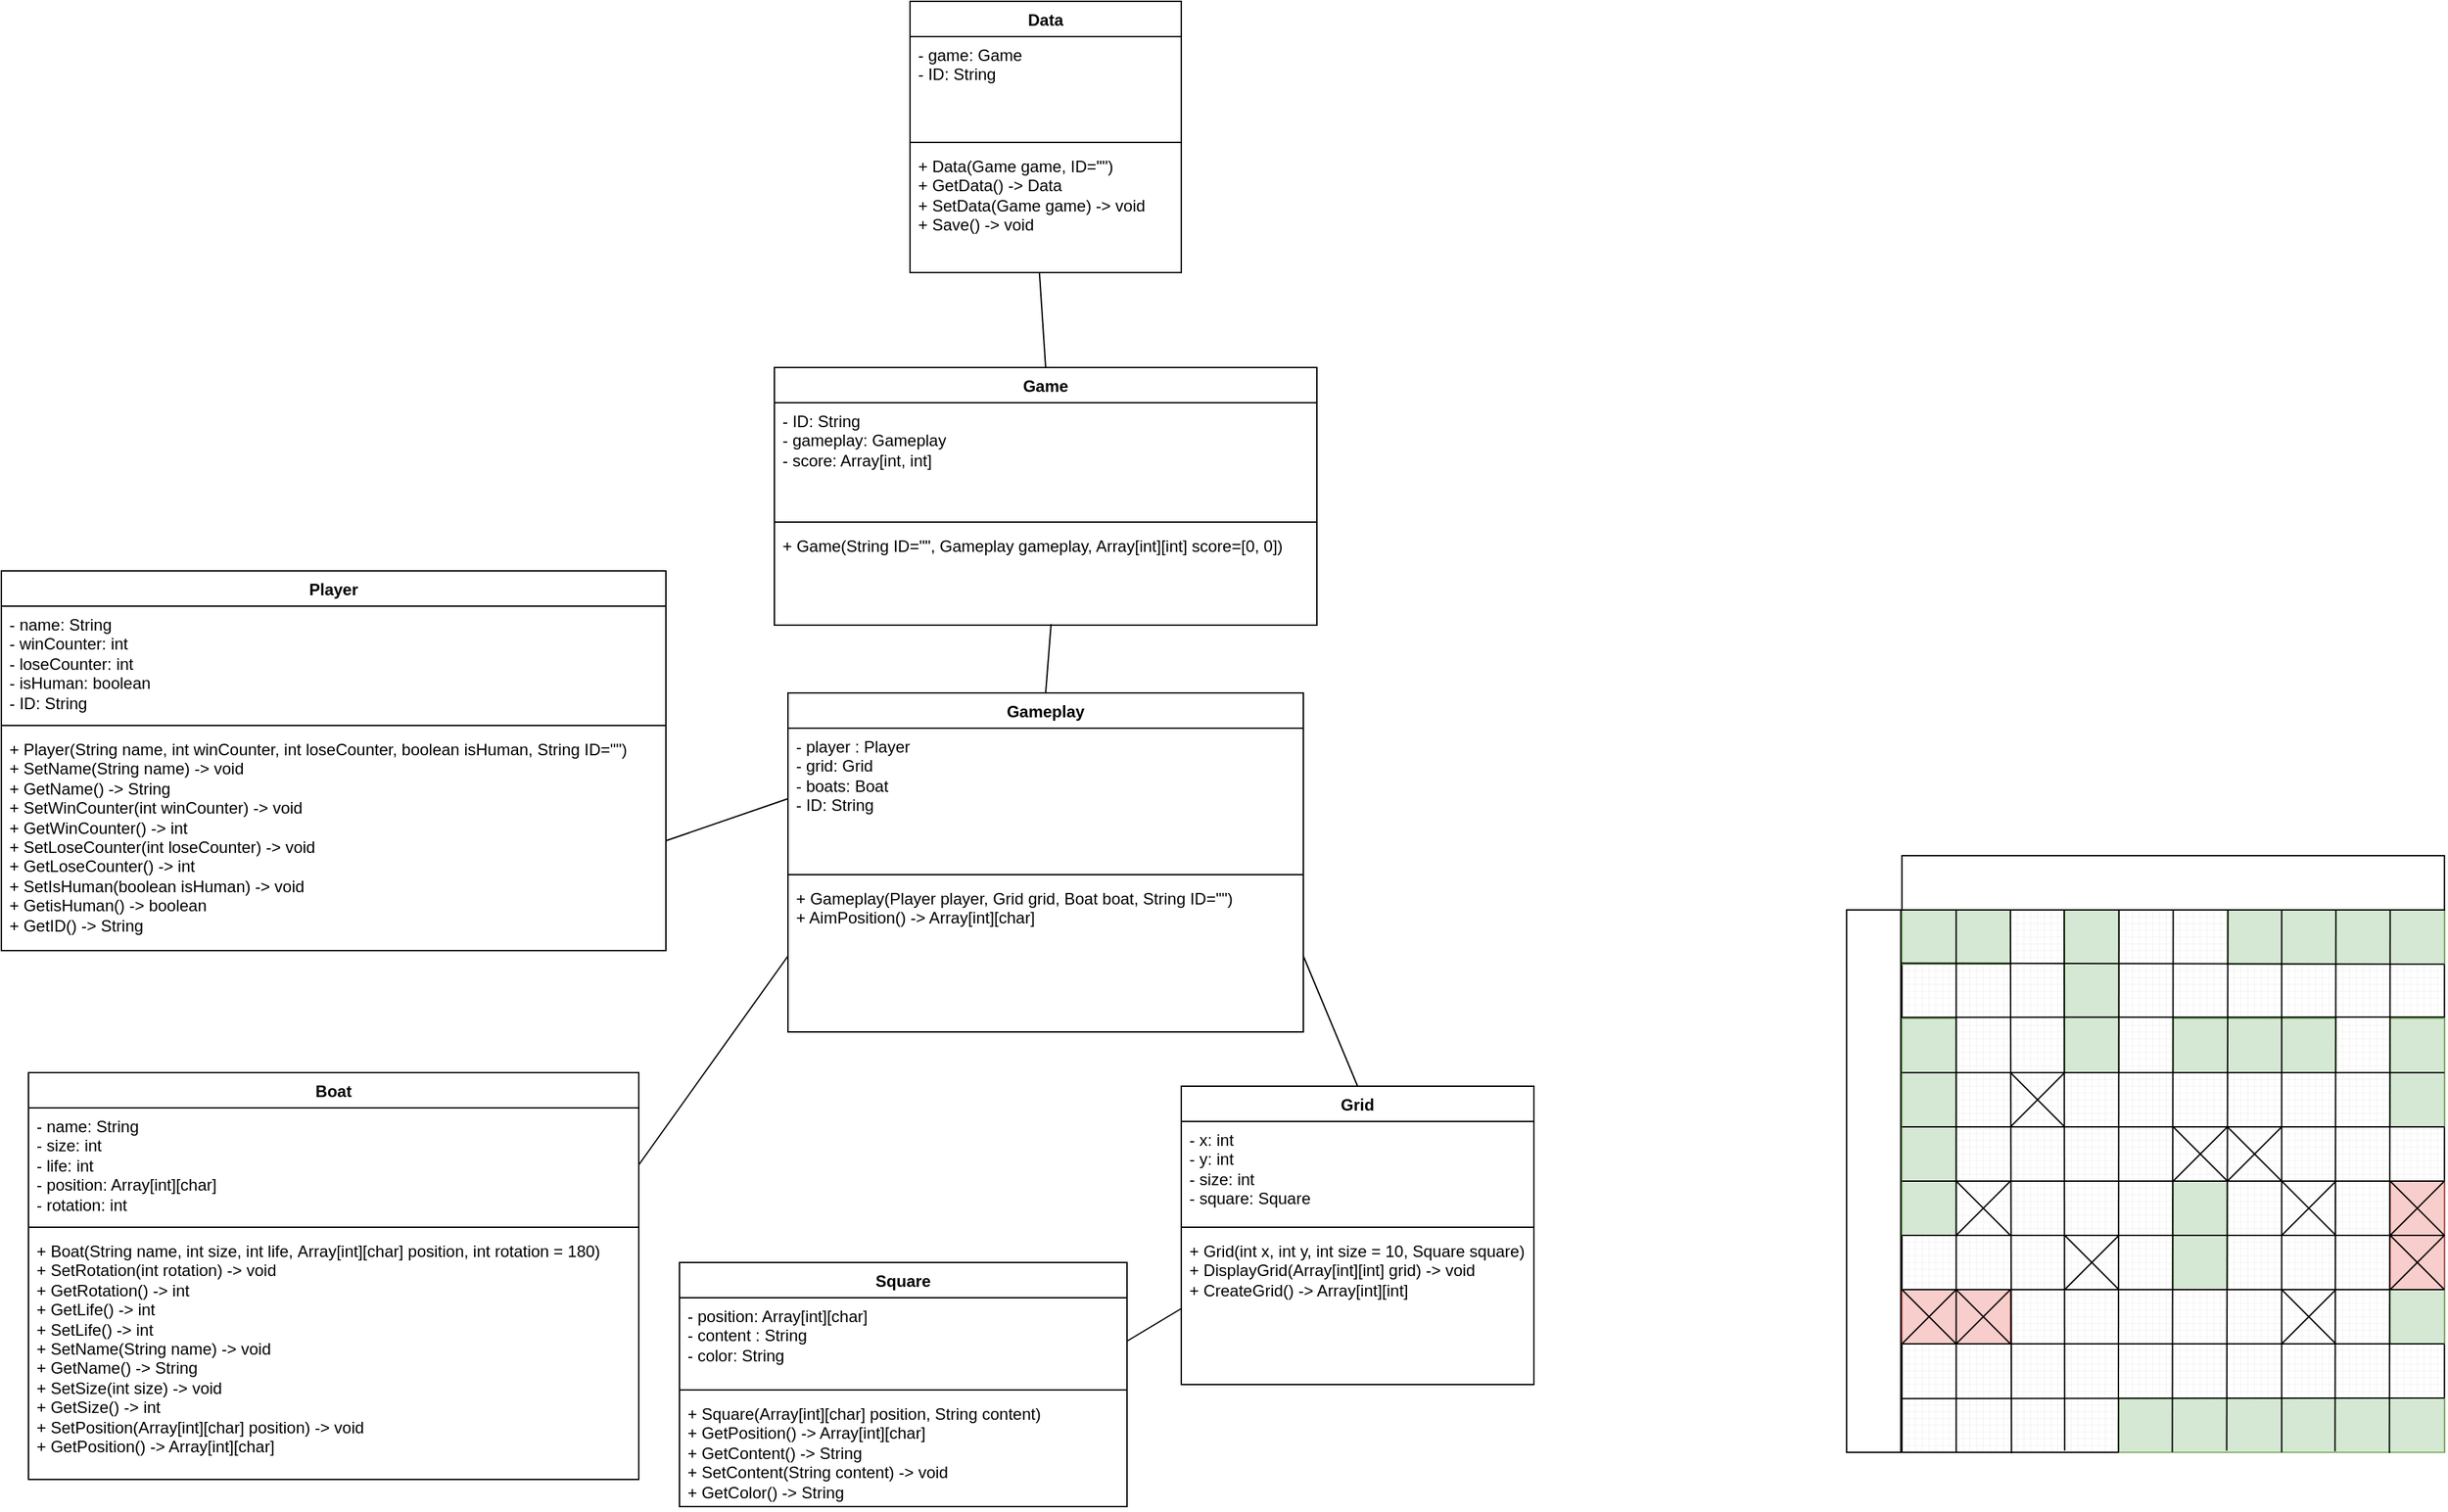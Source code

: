 <mxfile version="24.7.17">
  <diagram name="Page-1" id="E-_1kmAYffygIFAVUWn8">
    <mxGraphModel dx="2776" dy="1930" grid="1" gridSize="10" guides="1" tooltips="1" connect="1" arrows="1" fold="1" page="1" pageScale="1" pageWidth="827" pageHeight="1169" math="0" shadow="0">
      <root>
        <mxCell id="0" />
        <mxCell id="1" parent="0" />
        <mxCell id="o-7l8mMZjJyNIivP5UZl-17" value="" style="verticalLabelPosition=bottom;verticalAlign=top;html=1;shape=mxgraph.basic.patternFillRect;fillStyle=grid;step=5;fillStrokeWidth=0.2;fillStrokeColor=#dddddd;" parent="1" vertex="1">
          <mxGeometry x="531.36" y="-60.0" width="400" height="400" as="geometry" />
        </mxCell>
        <mxCell id="o-7l8mMZjJyNIivP5UZl-6" value="" style="rounded=0;whiteSpace=wrap;html=1;fillColor=#d5e8d4;strokeColor=#82b366;" parent="1" vertex="1">
          <mxGeometry x="771.36" y="-60.0" width="160" height="40" as="geometry" />
        </mxCell>
        <mxCell id="o-7l8mMZjJyNIivP5UZl-7" value="" style="rounded=0;whiteSpace=wrap;html=1;fillColor=#f8cecc;strokeColor=#b85450;" parent="1" vertex="1">
          <mxGeometry x="531.36" y="220.0" width="80" height="40" as="geometry" />
        </mxCell>
        <mxCell id="o-7l8mMZjJyNIivP5UZl-8" value="" style="rounded=0;whiteSpace=wrap;html=1;fillColor=#d5e8d4;strokeColor=#82b366;" parent="1" vertex="1">
          <mxGeometry x="531.36" y="20" width="40" height="160" as="geometry" />
        </mxCell>
        <mxCell id="o-7l8mMZjJyNIivP5UZl-9" value="" style="rounded=0;whiteSpace=wrap;html=1;fillColor=#d5e8d4;strokeColor=#82b366;" parent="1" vertex="1">
          <mxGeometry x="531.36" y="-60.0" width="80" height="40" as="geometry" />
        </mxCell>
        <mxCell id="o-7l8mMZjJyNIivP5UZl-10" value="" style="rounded=0;whiteSpace=wrap;html=1;fillColor=#d5e8d4;strokeColor=#82b366;" parent="1" vertex="1">
          <mxGeometry x="651.36" y="-60.0" width="40" height="120" as="geometry" />
        </mxCell>
        <mxCell id="o-7l8mMZjJyNIivP5UZl-11" value="" style="rounded=0;whiteSpace=wrap;html=1;fillColor=#d5e8d4;strokeColor=#82b366;" parent="1" vertex="1">
          <mxGeometry x="731.36" y="20" width="120" height="40" as="geometry" />
        </mxCell>
        <mxCell id="o-7l8mMZjJyNIivP5UZl-12" value="" style="rounded=0;whiteSpace=wrap;html=1;fillColor=#d5e8d4;strokeColor=#82b366;" parent="1" vertex="1">
          <mxGeometry x="891.36" y="20" width="40" height="80" as="geometry" />
        </mxCell>
        <mxCell id="o-7l8mMZjJyNIivP5UZl-13" value="" style="rounded=0;whiteSpace=wrap;html=1;fillColor=#f8cecc;strokeColor=#b85450;" parent="1" vertex="1">
          <mxGeometry x="891.36" y="140" width="40" height="80" as="geometry" />
        </mxCell>
        <mxCell id="o-7l8mMZjJyNIivP5UZl-14" value="" style="rounded=0;whiteSpace=wrap;html=1;fillColor=#d5e8d4;strokeColor=#82b366;" parent="1" vertex="1">
          <mxGeometry x="691.36" y="300" width="240" height="40" as="geometry" />
        </mxCell>
        <mxCell id="o-7l8mMZjJyNIivP5UZl-15" value="" style="rounded=0;whiteSpace=wrap;html=1;fillColor=#d5e8d4;strokeColor=#82b366;" parent="1" vertex="1">
          <mxGeometry x="731.36" y="140" width="40" height="80" as="geometry" />
        </mxCell>
        <mxCell id="o-7l8mMZjJyNIivP5UZl-16" value="" style="rounded=0;whiteSpace=wrap;html=1;fillColor=#d5e8d4;strokeColor=#82b366;" parent="1" vertex="1">
          <mxGeometry x="891.36" y="220.0" width="40" height="40" as="geometry" />
        </mxCell>
        <mxCell id="o-7l8mMZjJyNIivP5UZl-18" value="" style="endArrow=none;html=1;rounded=0;entryX=1;entryY=1;entryDx=0;entryDy=0;exitX=-0.014;exitY=0.098;exitDx=0;exitDy=0;exitPerimeter=0;" parent="1" source="o-7l8mMZjJyNIivP5UZl-62" target="o-7l8mMZjJyNIivP5UZl-6" edge="1">
          <mxGeometry width="50" height="50" relative="1" as="geometry">
            <mxPoint x="831.36" y="240.0" as="sourcePoint" />
            <mxPoint x="881.36" y="190.0" as="targetPoint" />
          </mxGeometry>
        </mxCell>
        <mxCell id="o-7l8mMZjJyNIivP5UZl-19" value="" style="endArrow=none;html=1;rounded=0;exitX=0;exitY=0.198;exitDx=0;exitDy=0;exitPerimeter=0;" parent="1" source="o-7l8mMZjJyNIivP5UZl-17" edge="1">
          <mxGeometry width="50" height="50" relative="1" as="geometry">
            <mxPoint x="541.36" y="-10.0" as="sourcePoint" />
            <mxPoint x="931.36" y="19" as="targetPoint" />
          </mxGeometry>
        </mxCell>
        <mxCell id="o-7l8mMZjJyNIivP5UZl-21" value="" style="endArrow=none;html=1;rounded=0;entryX=1;entryY=0.5;entryDx=0;entryDy=0;exitX=0;exitY=0.25;exitDx=0;exitDy=0;" parent="1" source="o-7l8mMZjJyNIivP5UZl-8" target="o-7l8mMZjJyNIivP5UZl-12" edge="1">
          <mxGeometry width="50" height="50" relative="1" as="geometry">
            <mxPoint x="551.36" as="sourcePoint" />
            <mxPoint x="951.36" as="targetPoint" />
          </mxGeometry>
        </mxCell>
        <mxCell id="o-7l8mMZjJyNIivP5UZl-22" value="" style="endArrow=none;html=1;rounded=0;entryX=1;entryY=1;entryDx=0;entryDy=0;exitX=0;exitY=0.5;exitDx=0;exitDy=0;" parent="1" source="o-7l8mMZjJyNIivP5UZl-8" target="o-7l8mMZjJyNIivP5UZl-12" edge="1">
          <mxGeometry width="50" height="50" relative="1" as="geometry">
            <mxPoint x="541.36" y="70" as="sourcePoint" />
            <mxPoint x="941.36" y="70" as="targetPoint" />
          </mxGeometry>
        </mxCell>
        <mxCell id="o-7l8mMZjJyNIivP5UZl-23" value="" style="endArrow=none;html=1;rounded=0;entryX=1;entryY=0.5;entryDx=0;entryDy=0;exitX=0;exitY=0.75;exitDx=0;exitDy=0;entryPerimeter=0;" parent="1" source="o-7l8mMZjJyNIivP5UZl-8" target="o-7l8mMZjJyNIivP5UZl-17" edge="1">
          <mxGeometry width="50" height="50" relative="1" as="geometry">
            <mxPoint x="541.36" y="110" as="sourcePoint" />
            <mxPoint x="941.36" y="110" as="targetPoint" />
          </mxGeometry>
        </mxCell>
        <mxCell id="o-7l8mMZjJyNIivP5UZl-24" value="" style="endArrow=none;html=1;rounded=0;entryX=1;entryY=0.5;entryDx=0;entryDy=0;exitX=0;exitY=1;exitDx=0;exitDy=0;" parent="1" source="o-7l8mMZjJyNIivP5UZl-8" target="o-7l8mMZjJyNIivP5UZl-13" edge="1">
          <mxGeometry width="50" height="50" relative="1" as="geometry">
            <mxPoint x="541.36" y="150" as="sourcePoint" />
            <mxPoint x="941.36" y="150" as="targetPoint" />
          </mxGeometry>
        </mxCell>
        <mxCell id="o-7l8mMZjJyNIivP5UZl-25" value="" style="endArrow=none;html=1;rounded=0;entryX=1;entryY=0;entryDx=0;entryDy=0;exitX=0;exitY=0;exitDx=0;exitDy=0;" parent="1" source="o-7l8mMZjJyNIivP5UZl-7" target="o-7l8mMZjJyNIivP5UZl-16" edge="1">
          <mxGeometry width="50" height="50" relative="1" as="geometry">
            <mxPoint x="541.36" y="190.0" as="sourcePoint" />
            <mxPoint x="941.36" y="190.0" as="targetPoint" />
          </mxGeometry>
        </mxCell>
        <mxCell id="o-7l8mMZjJyNIivP5UZl-26" value="" style="endArrow=none;html=1;rounded=0;entryX=1;entryY=1;entryDx=0;entryDy=0;exitX=0;exitY=1;exitDx=0;exitDy=0;" parent="1" source="o-7l8mMZjJyNIivP5UZl-7" target="o-7l8mMZjJyNIivP5UZl-16" edge="1">
          <mxGeometry width="50" height="50" relative="1" as="geometry">
            <mxPoint x="541.36" y="230.0" as="sourcePoint" />
            <mxPoint x="941.36" y="230.0" as="targetPoint" />
          </mxGeometry>
        </mxCell>
        <mxCell id="o-7l8mMZjJyNIivP5UZl-27" value="" style="endArrow=none;html=1;rounded=0;entryX=1;entryY=0;entryDx=0;entryDy=0;exitX=-0.002;exitY=0.901;exitDx=0;exitDy=0;exitPerimeter=0;" parent="1" source="o-7l8mMZjJyNIivP5UZl-17" target="o-7l8mMZjJyNIivP5UZl-14" edge="1">
          <mxGeometry width="50" height="50" relative="1" as="geometry">
            <mxPoint x="541.36" y="270" as="sourcePoint" />
            <mxPoint x="941.36" y="270" as="targetPoint" />
          </mxGeometry>
        </mxCell>
        <mxCell id="o-7l8mMZjJyNIivP5UZl-28" value="" style="endArrow=none;html=1;rounded=0;entryX=0.5;entryY=0;entryDx=0;entryDy=0;" parent="1" target="o-7l8mMZjJyNIivP5UZl-9" edge="1">
          <mxGeometry width="50" height="50" relative="1" as="geometry">
            <mxPoint x="571.36" y="340" as="sourcePoint" />
            <mxPoint x="941.36" y="310" as="targetPoint" />
            <Array as="points">
              <mxPoint x="571.36" y="150" />
            </Array>
          </mxGeometry>
        </mxCell>
        <mxCell id="o-7l8mMZjJyNIivP5UZl-29" value="" style="endArrow=none;html=1;rounded=0;entryX=1;entryY=0;entryDx=0;entryDy=0;exitX=0.202;exitY=1.002;exitDx=0;exitDy=0;exitPerimeter=0;" parent="1" source="o-7l8mMZjJyNIivP5UZl-17" target="o-7l8mMZjJyNIivP5UZl-9" edge="1">
          <mxGeometry width="50" height="50" relative="1" as="geometry">
            <mxPoint x="581.36" y="350" as="sourcePoint" />
            <mxPoint x="581.36" y="-50.0" as="targetPoint" />
          </mxGeometry>
        </mxCell>
        <mxCell id="o-7l8mMZjJyNIivP5UZl-30" value="" style="endArrow=none;html=1;rounded=0;entryX=0.299;entryY=-0.002;entryDx=0;entryDy=0;entryPerimeter=0;exitX=0.3;exitY=0.997;exitDx=0;exitDy=0;exitPerimeter=0;" parent="1" source="o-7l8mMZjJyNIivP5UZl-17" target="o-7l8mMZjJyNIivP5UZl-17" edge="1">
          <mxGeometry width="50" height="50" relative="1" as="geometry">
            <mxPoint x="591.36" y="360" as="sourcePoint" />
            <mxPoint x="591.36" y="-40.0" as="targetPoint" />
          </mxGeometry>
        </mxCell>
        <mxCell id="o-7l8mMZjJyNIivP5UZl-31" value="" style="endArrow=none;html=1;rounded=0;entryX=1;entryY=0;entryDx=0;entryDy=0;exitX=0.399;exitY=1.001;exitDx=0;exitDy=0;exitPerimeter=0;" parent="1" source="o-7l8mMZjJyNIivP5UZl-17" target="o-7l8mMZjJyNIivP5UZl-10" edge="1">
          <mxGeometry width="50" height="50" relative="1" as="geometry">
            <mxPoint x="661.36" y="349" as="sourcePoint" />
            <mxPoint x="661.36" y="-51.0" as="targetPoint" />
          </mxGeometry>
        </mxCell>
        <mxCell id="o-7l8mMZjJyNIivP5UZl-32" value="" style="endArrow=none;html=1;rounded=0;entryX=0.5;entryY=0;entryDx=0;entryDy=0;exitX=0.164;exitY=0.996;exitDx=0;exitDy=0;exitPerimeter=0;entryPerimeter=0;" parent="1" source="o-7l8mMZjJyNIivP5UZl-14" target="o-7l8mMZjJyNIivP5UZl-17" edge="1">
          <mxGeometry width="50" height="50" relative="1" as="geometry">
            <mxPoint x="701.36" y="350" as="sourcePoint" />
            <mxPoint x="701.36" y="-50.0" as="targetPoint" />
          </mxGeometry>
        </mxCell>
        <mxCell id="o-7l8mMZjJyNIivP5UZl-33" value="" style="endArrow=none;html=1;rounded=0;entryX=0.601;entryY=-0.006;entryDx=0;entryDy=0;exitX=0.331;exitY=0.968;exitDx=0;exitDy=0;exitPerimeter=0;entryPerimeter=0;" parent="1" source="o-7l8mMZjJyNIivP5UZl-14" target="o-7l8mMZjJyNIivP5UZl-17" edge="1">
          <mxGeometry width="50" height="50" relative="1" as="geometry">
            <mxPoint x="740.36" y="350" as="sourcePoint" />
            <mxPoint x="741.36" y="-50.0" as="targetPoint" />
          </mxGeometry>
        </mxCell>
        <mxCell id="o-7l8mMZjJyNIivP5UZl-34" value="" style="endArrow=none;html=1;rounded=0;entryX=0.25;entryY=0;entryDx=0;entryDy=0;exitX=0.5;exitY=1;exitDx=0;exitDy=0;" parent="1" source="o-7l8mMZjJyNIivP5UZl-14" target="o-7l8mMZjJyNIivP5UZl-6" edge="1">
          <mxGeometry width="50" height="50" relative="1" as="geometry">
            <mxPoint x="780.36" y="349" as="sourcePoint" />
            <mxPoint x="781.36" y="-52.0" as="targetPoint" />
          </mxGeometry>
        </mxCell>
        <mxCell id="o-7l8mMZjJyNIivP5UZl-35" value="" style="endArrow=none;html=1;rounded=0;entryX=0.5;entryY=0;entryDx=0;entryDy=0;exitX=0.664;exitY=0.982;exitDx=0;exitDy=0;exitPerimeter=0;" parent="1" source="o-7l8mMZjJyNIivP5UZl-14" target="o-7l8mMZjJyNIivP5UZl-6" edge="1">
          <mxGeometry width="50" height="50" relative="1" as="geometry">
            <mxPoint x="821.36" y="350" as="sourcePoint" />
            <mxPoint x="821.36" y="-50.0" as="targetPoint" />
          </mxGeometry>
        </mxCell>
        <mxCell id="o-7l8mMZjJyNIivP5UZl-36" value="" style="endArrow=none;html=1;rounded=0;entryX=0.75;entryY=0;entryDx=0;entryDy=0;exitX=0.831;exitY=1.011;exitDx=0;exitDy=0;exitPerimeter=0;" parent="1" source="o-7l8mMZjJyNIivP5UZl-14" target="o-7l8mMZjJyNIivP5UZl-6" edge="1">
          <mxGeometry width="50" height="50" relative="1" as="geometry">
            <mxPoint x="860.36" y="349" as="sourcePoint" />
            <mxPoint x="861.36" y="-50.0" as="targetPoint" />
          </mxGeometry>
        </mxCell>
        <mxCell id="o-7l8mMZjJyNIivP5UZl-37" value="Grid" style="swimlane;fontStyle=1;align=center;verticalAlign=top;childLayout=stackLayout;horizontal=1;startSize=26;horizontalStack=0;resizeParent=1;resizeParentMax=0;resizeLast=0;collapsible=1;marginBottom=0;whiteSpace=wrap;html=1;" parent="1" vertex="1">
          <mxGeometry y="70" width="260" height="220" as="geometry" />
        </mxCell>
        <mxCell id="o-7l8mMZjJyNIivP5UZl-38" value="- x: int&lt;div&gt;- y: int&lt;/div&gt;&lt;div&gt;- size: int&lt;/div&gt;&lt;div&gt;- square: Square&lt;/div&gt;" style="text;strokeColor=none;fillColor=none;align=left;verticalAlign=top;spacingLeft=4;spacingRight=4;overflow=hidden;rotatable=0;points=[[0,0.5],[1,0.5]];portConstraint=eastwest;whiteSpace=wrap;html=1;" parent="o-7l8mMZjJyNIivP5UZl-37" vertex="1">
          <mxGeometry y="26" width="260" height="74" as="geometry" />
        </mxCell>
        <mxCell id="o-7l8mMZjJyNIivP5UZl-39" value="" style="line;strokeWidth=1;fillColor=none;align=left;verticalAlign=middle;spacingTop=-1;spacingLeft=3;spacingRight=3;rotatable=0;labelPosition=right;points=[];portConstraint=eastwest;strokeColor=inherit;" parent="o-7l8mMZjJyNIivP5UZl-37" vertex="1">
          <mxGeometry y="100" width="260" height="8" as="geometry" />
        </mxCell>
        <mxCell id="o-7l8mMZjJyNIivP5UZl-40" value="&lt;div&gt;+ Grid(int x, int y, int size = 10, Square square)&lt;/div&gt;+ DisplayGrid(Array[int][int] grid) -&amp;gt; void&lt;div&gt;+ CreateGrid() -&amp;gt; Array[int][int]&lt;/div&gt;" style="text;strokeColor=none;fillColor=none;align=left;verticalAlign=top;spacingLeft=4;spacingRight=4;overflow=hidden;rotatable=0;points=[[0,0.5],[1,0.5]];portConstraint=eastwest;whiteSpace=wrap;html=1;" parent="o-7l8mMZjJyNIivP5UZl-37" vertex="1">
          <mxGeometry y="108" width="260" height="112" as="geometry" />
        </mxCell>
        <mxCell id="o-7l8mMZjJyNIivP5UZl-41" value="Boat" style="swimlane;fontStyle=1;align=center;verticalAlign=top;childLayout=stackLayout;horizontal=1;startSize=26;horizontalStack=0;resizeParent=1;resizeParentMax=0;resizeLast=0;collapsible=1;marginBottom=0;whiteSpace=wrap;html=1;" parent="1" vertex="1">
          <mxGeometry x="-850" y="60" width="450" height="300" as="geometry" />
        </mxCell>
        <mxCell id="o-7l8mMZjJyNIivP5UZl-42" value="- name: String&lt;div&gt;- size: int&lt;/div&gt;&lt;div&gt;- life: int&lt;/div&gt;&lt;div&gt;- position: Array[int][char]&lt;/div&gt;&lt;div&gt;- rotation: int&lt;/div&gt;" style="text;strokeColor=none;fillColor=none;align=left;verticalAlign=top;spacingLeft=4;spacingRight=4;overflow=hidden;rotatable=0;points=[[0,0.5],[1,0.5]];portConstraint=eastwest;whiteSpace=wrap;html=1;" parent="o-7l8mMZjJyNIivP5UZl-41" vertex="1">
          <mxGeometry y="26" width="450" height="84" as="geometry" />
        </mxCell>
        <mxCell id="o-7l8mMZjJyNIivP5UZl-43" value="" style="line;strokeWidth=1;fillColor=none;align=left;verticalAlign=middle;spacingTop=-1;spacingLeft=3;spacingRight=3;rotatable=0;labelPosition=right;points=[];portConstraint=eastwest;strokeColor=inherit;" parent="o-7l8mMZjJyNIivP5UZl-41" vertex="1">
          <mxGeometry y="110" width="450" height="8" as="geometry" />
        </mxCell>
        <mxCell id="o-7l8mMZjJyNIivP5UZl-44" value="+ Boat(String name, int size, int life,&amp;nbsp;Array[int][char] position, int rotation = 180)&lt;div&gt;+ SetRotation(int rotation) -&amp;gt; void&lt;/div&gt;&lt;div&gt;+ GetRotation() -&amp;gt; int&lt;/div&gt;&lt;div&gt;+ GetLife() -&amp;gt; int&lt;/div&gt;&lt;div&gt;+ SetLife() -&amp;gt; int&lt;/div&gt;&lt;div&gt;+ SetName(String name) -&amp;gt; void&lt;/div&gt;&lt;div&gt;+ GetName() -&amp;gt; String&lt;/div&gt;&lt;div&gt;+ SetSize(int size) -&amp;gt; void&lt;/div&gt;&lt;div&gt;+ GetSize() -&amp;gt; int&lt;/div&gt;&lt;div&gt;+ SetPosition(Array[int][char] position) -&amp;gt; void&lt;/div&gt;&lt;div&gt;+ GetPosition() -&amp;gt; Array[int][char]&lt;/div&gt;" style="text;strokeColor=none;fillColor=none;align=left;verticalAlign=top;spacingLeft=4;spacingRight=4;overflow=hidden;rotatable=0;points=[[0,0.5],[1,0.5]];portConstraint=eastwest;whiteSpace=wrap;html=1;" parent="o-7l8mMZjJyNIivP5UZl-41" vertex="1">
          <mxGeometry y="118" width="450" height="182" as="geometry" />
        </mxCell>
        <mxCell id="o-7l8mMZjJyNIivP5UZl-45" value="Square" style="swimlane;fontStyle=1;align=center;verticalAlign=top;childLayout=stackLayout;horizontal=1;startSize=26;horizontalStack=0;resizeParent=1;resizeParentMax=0;resizeLast=0;collapsible=1;marginBottom=0;whiteSpace=wrap;html=1;" parent="1" vertex="1">
          <mxGeometry x="-370" y="200" width="330" height="180" as="geometry" />
        </mxCell>
        <mxCell id="o-7l8mMZjJyNIivP5UZl-46" value="- position: Array[int][char]&lt;div&gt;- content : String&lt;/div&gt;&lt;div&gt;- color: String&lt;/div&gt;" style="text;strokeColor=none;fillColor=none;align=left;verticalAlign=top;spacingLeft=4;spacingRight=4;overflow=hidden;rotatable=0;points=[[0,0.5],[1,0.5]];portConstraint=eastwest;whiteSpace=wrap;html=1;" parent="o-7l8mMZjJyNIivP5UZl-45" vertex="1">
          <mxGeometry y="26" width="330" height="64" as="geometry" />
        </mxCell>
        <mxCell id="o-7l8mMZjJyNIivP5UZl-47" value="" style="line;strokeWidth=1;fillColor=none;align=left;verticalAlign=middle;spacingTop=-1;spacingLeft=3;spacingRight=3;rotatable=0;labelPosition=right;points=[];portConstraint=eastwest;strokeColor=inherit;" parent="o-7l8mMZjJyNIivP5UZl-45" vertex="1">
          <mxGeometry y="90" width="330" height="8" as="geometry" />
        </mxCell>
        <mxCell id="o-7l8mMZjJyNIivP5UZl-48" value="+ Square(Array[int][char] position, String content)&lt;div&gt;+ GetPosition() -&amp;gt; Array[int][char]&lt;/div&gt;&lt;div&gt;+ GetContent() -&amp;gt; String&lt;/div&gt;&lt;div&gt;+ SetContent(String content) -&amp;gt; void&lt;/div&gt;&lt;div&gt;+ GetColor() -&amp;gt; String&lt;/div&gt;" style="text;strokeColor=none;fillColor=none;align=left;verticalAlign=top;spacingLeft=4;spacingRight=4;overflow=hidden;rotatable=0;points=[[0,0.5],[1,0.5]];portConstraint=eastwest;whiteSpace=wrap;html=1;" parent="o-7l8mMZjJyNIivP5UZl-45" vertex="1">
          <mxGeometry y="98" width="330" height="82" as="geometry" />
        </mxCell>
        <mxCell id="o-7l8mMZjJyNIivP5UZl-49" value="" style="shape=mxgraph.sysml.x;" parent="1" vertex="1">
          <mxGeometry x="891.36" y="140" width="40" height="40" as="geometry" />
        </mxCell>
        <mxCell id="o-7l8mMZjJyNIivP5UZl-51" value="" style="shape=mxgraph.sysml.x;" parent="1" vertex="1">
          <mxGeometry x="891.36" y="180" width="40" height="40" as="geometry" />
        </mxCell>
        <mxCell id="o-7l8mMZjJyNIivP5UZl-52" value="" style="shape=mxgraph.sysml.x;" parent="1" vertex="1">
          <mxGeometry x="571.36" y="220.0" width="40" height="40" as="geometry" />
        </mxCell>
        <mxCell id="o-7l8mMZjJyNIivP5UZl-53" value="" style="shape=mxgraph.sysml.x;" parent="1" vertex="1">
          <mxGeometry x="531.36" y="220.0" width="40" height="40" as="geometry" />
        </mxCell>
        <mxCell id="o-7l8mMZjJyNIivP5UZl-55" value="" style="shape=mxgraph.sysml.x;" parent="1" vertex="1">
          <mxGeometry x="811.36" y="140" width="40" height="40" as="geometry" />
        </mxCell>
        <mxCell id="o-7l8mMZjJyNIivP5UZl-56" value="" style="shape=mxgraph.sysml.x;" parent="1" vertex="1">
          <mxGeometry x="811.36" y="220.0" width="40" height="40" as="geometry" />
        </mxCell>
        <mxCell id="o-7l8mMZjJyNIivP5UZl-57" value="" style="shape=mxgraph.sysml.x;" parent="1" vertex="1">
          <mxGeometry x="771.36" y="100" width="40" height="40" as="geometry" />
        </mxCell>
        <mxCell id="o-7l8mMZjJyNIivP5UZl-58" value="" style="shape=mxgraph.sysml.x;" parent="1" vertex="1">
          <mxGeometry x="731.36" y="100" width="40" height="40" as="geometry" />
        </mxCell>
        <mxCell id="o-7l8mMZjJyNIivP5UZl-59" value="" style="shape=mxgraph.sysml.x;" parent="1" vertex="1">
          <mxGeometry x="611.36" y="60" width="40" height="40" as="geometry" />
        </mxCell>
        <mxCell id="o-7l8mMZjJyNIivP5UZl-60" value="" style="shape=mxgraph.sysml.x;" parent="1" vertex="1">
          <mxGeometry x="571.36" y="140" width="40" height="40" as="geometry" />
        </mxCell>
        <mxCell id="o-7l8mMZjJyNIivP5UZl-61" value="" style="shape=mxgraph.sysml.x;" parent="1" vertex="1">
          <mxGeometry x="651.36" y="180" width="40" height="40" as="geometry" />
        </mxCell>
        <mxCell id="o-7l8mMZjJyNIivP5UZl-62" value="" style="rounded=0;whiteSpace=wrap;html=1;" parent="1" vertex="1">
          <mxGeometry x="490.56" y="-60.0" width="40" height="400" as="geometry" />
        </mxCell>
        <mxCell id="o-7l8mMZjJyNIivP5UZl-63" value="" style="rounded=0;whiteSpace=wrap;html=1;" parent="1" vertex="1">
          <mxGeometry x="531.36" y="-100" width="400" height="40" as="geometry" />
        </mxCell>
        <mxCell id="o-7l8mMZjJyNIivP5UZl-68" value="Player" style="swimlane;fontStyle=1;align=center;verticalAlign=top;childLayout=stackLayout;horizontal=1;startSize=26;horizontalStack=0;resizeParent=1;resizeParentMax=0;resizeLast=0;collapsible=1;marginBottom=0;whiteSpace=wrap;html=1;" parent="1" vertex="1">
          <mxGeometry x="-870" y="-310" width="490" height="280" as="geometry" />
        </mxCell>
        <mxCell id="o-7l8mMZjJyNIivP5UZl-69" value="- name: String&lt;div&gt;- winCounter: int&lt;/div&gt;&lt;div&gt;- loseCounter: int&lt;/div&gt;&lt;div&gt;- isHuman: boolean&lt;/div&gt;&lt;div&gt;- ID: String&lt;/div&gt;" style="text;strokeColor=none;fillColor=none;align=left;verticalAlign=top;spacingLeft=4;spacingRight=4;overflow=hidden;rotatable=0;points=[[0,0.5],[1,0.5]];portConstraint=eastwest;whiteSpace=wrap;html=1;" parent="o-7l8mMZjJyNIivP5UZl-68" vertex="1">
          <mxGeometry y="26" width="490" height="84" as="geometry" />
        </mxCell>
        <mxCell id="o-7l8mMZjJyNIivP5UZl-70" value="" style="line;strokeWidth=1;fillColor=none;align=left;verticalAlign=middle;spacingTop=-1;spacingLeft=3;spacingRight=3;rotatable=0;labelPosition=right;points=[];portConstraint=eastwest;strokeColor=inherit;" parent="o-7l8mMZjJyNIivP5UZl-68" vertex="1">
          <mxGeometry y="110" width="490" height="8" as="geometry" />
        </mxCell>
        <mxCell id="o-7l8mMZjJyNIivP5UZl-71" value="+ Player(String name, int winCounter, int loseCounter, boolean isHuman, String ID=&quot;&quot;)&lt;div&gt;+ SetName(String name) -&amp;gt; void&lt;/div&gt;&lt;div&gt;+ GetName() -&amp;gt; String&lt;/div&gt;&lt;div&gt;+ SetWinCounter(int winCounter) -&amp;gt; void&lt;/div&gt;&lt;div&gt;+ GetWinCounter() -&amp;gt; int&lt;/div&gt;&lt;div&gt;+ SetLoseCounter(int loseCounter) -&amp;gt; void&lt;/div&gt;&lt;div&gt;+ GetLoseCounter() -&amp;gt; int&lt;/div&gt;&lt;div&gt;+ SetIsHuman(boolean isHuman) -&amp;gt; void&lt;/div&gt;&lt;div&gt;+ GetisHuman() -&amp;gt; boolean&lt;/div&gt;&lt;div&gt;+ GetID() -&amp;gt; String&lt;/div&gt;" style="text;strokeColor=none;fillColor=none;align=left;verticalAlign=top;spacingLeft=4;spacingRight=4;overflow=hidden;rotatable=0;points=[[0,0.5],[1,0.5]];portConstraint=eastwest;whiteSpace=wrap;html=1;" parent="o-7l8mMZjJyNIivP5UZl-68" vertex="1">
          <mxGeometry y="118" width="490" height="162" as="geometry" />
        </mxCell>
        <mxCell id="o-7l8mMZjJyNIivP5UZl-72" value="Gameplay" style="swimlane;fontStyle=1;align=center;verticalAlign=top;childLayout=stackLayout;horizontal=1;startSize=26;horizontalStack=0;resizeParent=1;resizeParentMax=0;resizeLast=0;collapsible=1;marginBottom=0;whiteSpace=wrap;html=1;" parent="1" vertex="1">
          <mxGeometry x="-290" y="-220" width="380" height="250" as="geometry" />
        </mxCell>
        <mxCell id="o-7l8mMZjJyNIivP5UZl-73" value="- player : Player&lt;div&gt;- grid: Grid&lt;/div&gt;&lt;div&gt;- boats: Boat&lt;/div&gt;&lt;div&gt;- ID: String&lt;/div&gt;&lt;div&gt;&lt;br&gt;&lt;/div&gt;" style="text;strokeColor=none;fillColor=none;align=left;verticalAlign=top;spacingLeft=4;spacingRight=4;overflow=hidden;rotatable=0;points=[[0,0.5],[1,0.5]];portConstraint=eastwest;whiteSpace=wrap;html=1;" parent="o-7l8mMZjJyNIivP5UZl-72" vertex="1">
          <mxGeometry y="26" width="380" height="104" as="geometry" />
        </mxCell>
        <mxCell id="o-7l8mMZjJyNIivP5UZl-74" value="" style="line;strokeWidth=1;fillColor=none;align=left;verticalAlign=middle;spacingTop=-1;spacingLeft=3;spacingRight=3;rotatable=0;labelPosition=right;points=[];portConstraint=eastwest;strokeColor=inherit;" parent="o-7l8mMZjJyNIivP5UZl-72" vertex="1">
          <mxGeometry y="130" width="380" height="8" as="geometry" />
        </mxCell>
        <mxCell id="o-7l8mMZjJyNIivP5UZl-75" value="+ Gameplay(Player player, Grid grid, Boat boat, String ID=&quot;&quot;)&lt;div&gt;+ AimPosition() -&amp;gt; Array[int][char]&lt;/div&gt;&lt;div&gt;&lt;br&gt;&lt;/div&gt;&lt;div&gt;&lt;br&gt;&lt;/div&gt;" style="text;strokeColor=none;fillColor=none;align=left;verticalAlign=top;spacingLeft=4;spacingRight=4;overflow=hidden;rotatable=0;points=[[0,0.5],[1,0.5]];portConstraint=eastwest;whiteSpace=wrap;html=1;" parent="o-7l8mMZjJyNIivP5UZl-72" vertex="1">
          <mxGeometry y="138" width="380" height="112" as="geometry" />
        </mxCell>
        <mxCell id="o-7l8mMZjJyNIivP5UZl-76" value="Data" style="swimlane;fontStyle=1;align=center;verticalAlign=top;childLayout=stackLayout;horizontal=1;startSize=26;horizontalStack=0;resizeParent=1;resizeParentMax=0;resizeLast=0;collapsible=1;marginBottom=0;whiteSpace=wrap;html=1;" parent="1" vertex="1">
          <mxGeometry x="-200" y="-730" width="200" height="200" as="geometry" />
        </mxCell>
        <mxCell id="o-7l8mMZjJyNIivP5UZl-77" value="- game: Game&lt;div&gt;- ID: String&lt;/div&gt;" style="text;strokeColor=none;fillColor=none;align=left;verticalAlign=top;spacingLeft=4;spacingRight=4;overflow=hidden;rotatable=0;points=[[0,0.5],[1,0.5]];portConstraint=eastwest;whiteSpace=wrap;html=1;" parent="o-7l8mMZjJyNIivP5UZl-76" vertex="1">
          <mxGeometry y="26" width="200" height="74" as="geometry" />
        </mxCell>
        <mxCell id="o-7l8mMZjJyNIivP5UZl-78" value="" style="line;strokeWidth=1;fillColor=none;align=left;verticalAlign=middle;spacingTop=-1;spacingLeft=3;spacingRight=3;rotatable=0;labelPosition=right;points=[];portConstraint=eastwest;strokeColor=inherit;" parent="o-7l8mMZjJyNIivP5UZl-76" vertex="1">
          <mxGeometry y="100" width="200" height="8" as="geometry" />
        </mxCell>
        <mxCell id="o-7l8mMZjJyNIivP5UZl-79" value="+ Data(Game game, ID=&quot;&quot;)&lt;div&gt;+ GetData() -&amp;gt; Data&lt;/div&gt;&lt;div&gt;+ SetData(Game game) -&amp;gt; void&lt;/div&gt;&lt;div&gt;+ Save() -&amp;gt; void&lt;/div&gt;" style="text;strokeColor=none;fillColor=none;align=left;verticalAlign=top;spacingLeft=4;spacingRight=4;overflow=hidden;rotatable=0;points=[[0,0.5],[1,0.5]];portConstraint=eastwest;whiteSpace=wrap;html=1;" parent="o-7l8mMZjJyNIivP5UZl-76" vertex="1">
          <mxGeometry y="108" width="200" height="92" as="geometry" />
        </mxCell>
        <mxCell id="h6J5cPIz5XmJw4J2zHC2-6" value="" style="endArrow=none;html=1;rounded=0;entryX=1;entryY=0.5;entryDx=0;entryDy=0;exitX=0.5;exitY=0;exitDx=0;exitDy=0;" edge="1" parent="1" source="o-7l8mMZjJyNIivP5UZl-37" target="o-7l8mMZjJyNIivP5UZl-75">
          <mxGeometry width="50" height="50" relative="1" as="geometry">
            <mxPoint x="-390" y="80" as="sourcePoint" />
            <mxPoint x="-340" y="30" as="targetPoint" />
          </mxGeometry>
        </mxCell>
        <mxCell id="h6J5cPIz5XmJw4J2zHC2-7" value="" style="endArrow=none;html=1;rounded=0;entryX=0;entryY=0.5;entryDx=0;entryDy=0;exitX=1;exitY=0.5;exitDx=0;exitDy=0;" edge="1" parent="1" source="o-7l8mMZjJyNIivP5UZl-46" target="o-7l8mMZjJyNIivP5UZl-40">
          <mxGeometry width="50" height="50" relative="1" as="geometry">
            <mxPoint x="-390" y="70" as="sourcePoint" />
            <mxPoint x="-340" y="20" as="targetPoint" />
          </mxGeometry>
        </mxCell>
        <mxCell id="h6J5cPIz5XmJw4J2zHC2-8" value="" style="endArrow=none;html=1;rounded=0;entryX=0;entryY=0.5;entryDx=0;entryDy=0;exitX=1;exitY=0.5;exitDx=0;exitDy=0;" edge="1" parent="1" source="o-7l8mMZjJyNIivP5UZl-42" target="o-7l8mMZjJyNIivP5UZl-75">
          <mxGeometry width="50" height="50" relative="1" as="geometry">
            <mxPoint x="-320" y="180" as="sourcePoint" />
            <mxPoint x="-270" y="130" as="targetPoint" />
          </mxGeometry>
        </mxCell>
        <mxCell id="h6J5cPIz5XmJw4J2zHC2-9" value="" style="endArrow=none;html=1;rounded=0;exitX=1;exitY=0.5;exitDx=0;exitDy=0;entryX=0;entryY=0.5;entryDx=0;entryDy=0;" edge="1" parent="1" source="o-7l8mMZjJyNIivP5UZl-71" target="o-7l8mMZjJyNIivP5UZl-73">
          <mxGeometry width="50" height="50" relative="1" as="geometry">
            <mxPoint x="-380" y="-50" as="sourcePoint" />
            <mxPoint x="-330" y="-100" as="targetPoint" />
          </mxGeometry>
        </mxCell>
        <mxCell id="h6J5cPIz5XmJw4J2zHC2-10" value="Game" style="swimlane;fontStyle=1;align=center;verticalAlign=top;childLayout=stackLayout;horizontal=1;startSize=26;horizontalStack=0;resizeParent=1;resizeParentMax=0;resizeLast=0;collapsible=1;marginBottom=0;whiteSpace=wrap;html=1;" vertex="1" parent="1">
          <mxGeometry x="-300" y="-460" width="400" height="190" as="geometry" />
        </mxCell>
        <mxCell id="h6J5cPIz5XmJw4J2zHC2-11" value="- ID: String&lt;div&gt;- gameplay: Gameplay&lt;/div&gt;&lt;div&gt;- score: Array[int, int]&lt;/div&gt;" style="text;strokeColor=none;fillColor=none;align=left;verticalAlign=top;spacingLeft=4;spacingRight=4;overflow=hidden;rotatable=0;points=[[0,0.5],[1,0.5]];portConstraint=eastwest;whiteSpace=wrap;html=1;" vertex="1" parent="h6J5cPIz5XmJw4J2zHC2-10">
          <mxGeometry y="26" width="400" height="84" as="geometry" />
        </mxCell>
        <mxCell id="h6J5cPIz5XmJw4J2zHC2-12" value="" style="line;strokeWidth=1;fillColor=none;align=left;verticalAlign=middle;spacingTop=-1;spacingLeft=3;spacingRight=3;rotatable=0;labelPosition=right;points=[];portConstraint=eastwest;strokeColor=inherit;" vertex="1" parent="h6J5cPIz5XmJw4J2zHC2-10">
          <mxGeometry y="110" width="400" height="8" as="geometry" />
        </mxCell>
        <mxCell id="h6J5cPIz5XmJw4J2zHC2-13" value="+ Game(String ID=&quot;&quot;, Gameplay gameplay, Array[int][int] score=[0, 0])" style="text;strokeColor=none;fillColor=none;align=left;verticalAlign=top;spacingLeft=4;spacingRight=4;overflow=hidden;rotatable=0;points=[[0,0.5],[1,0.5]];portConstraint=eastwest;whiteSpace=wrap;html=1;" vertex="1" parent="h6J5cPIz5XmJw4J2zHC2-10">
          <mxGeometry y="118" width="400" height="72" as="geometry" />
        </mxCell>
        <mxCell id="h6J5cPIz5XmJw4J2zHC2-14" value="" style="endArrow=none;html=1;rounded=0;entryX=0.51;entryY=0.989;entryDx=0;entryDy=0;entryPerimeter=0;exitX=0.5;exitY=0;exitDx=0;exitDy=0;" edge="1" parent="1" source="o-7l8mMZjJyNIivP5UZl-72" target="h6J5cPIz5XmJw4J2zHC2-13">
          <mxGeometry width="50" height="50" relative="1" as="geometry">
            <mxPoint x="-410" y="-210" as="sourcePoint" />
            <mxPoint x="-360" y="-260" as="targetPoint" />
          </mxGeometry>
        </mxCell>
        <mxCell id="h6J5cPIz5XmJw4J2zHC2-15" value="" style="endArrow=none;html=1;rounded=0;entryX=0.477;entryY=0.999;entryDx=0;entryDy=0;entryPerimeter=0;exitX=0.5;exitY=0;exitDx=0;exitDy=0;" edge="1" parent="1" source="h6J5cPIz5XmJw4J2zHC2-10" target="o-7l8mMZjJyNIivP5UZl-79">
          <mxGeometry width="50" height="50" relative="1" as="geometry">
            <mxPoint x="-220" y="-430" as="sourcePoint" />
            <mxPoint x="-170" y="-480" as="targetPoint" />
          </mxGeometry>
        </mxCell>
      </root>
    </mxGraphModel>
  </diagram>
</mxfile>

